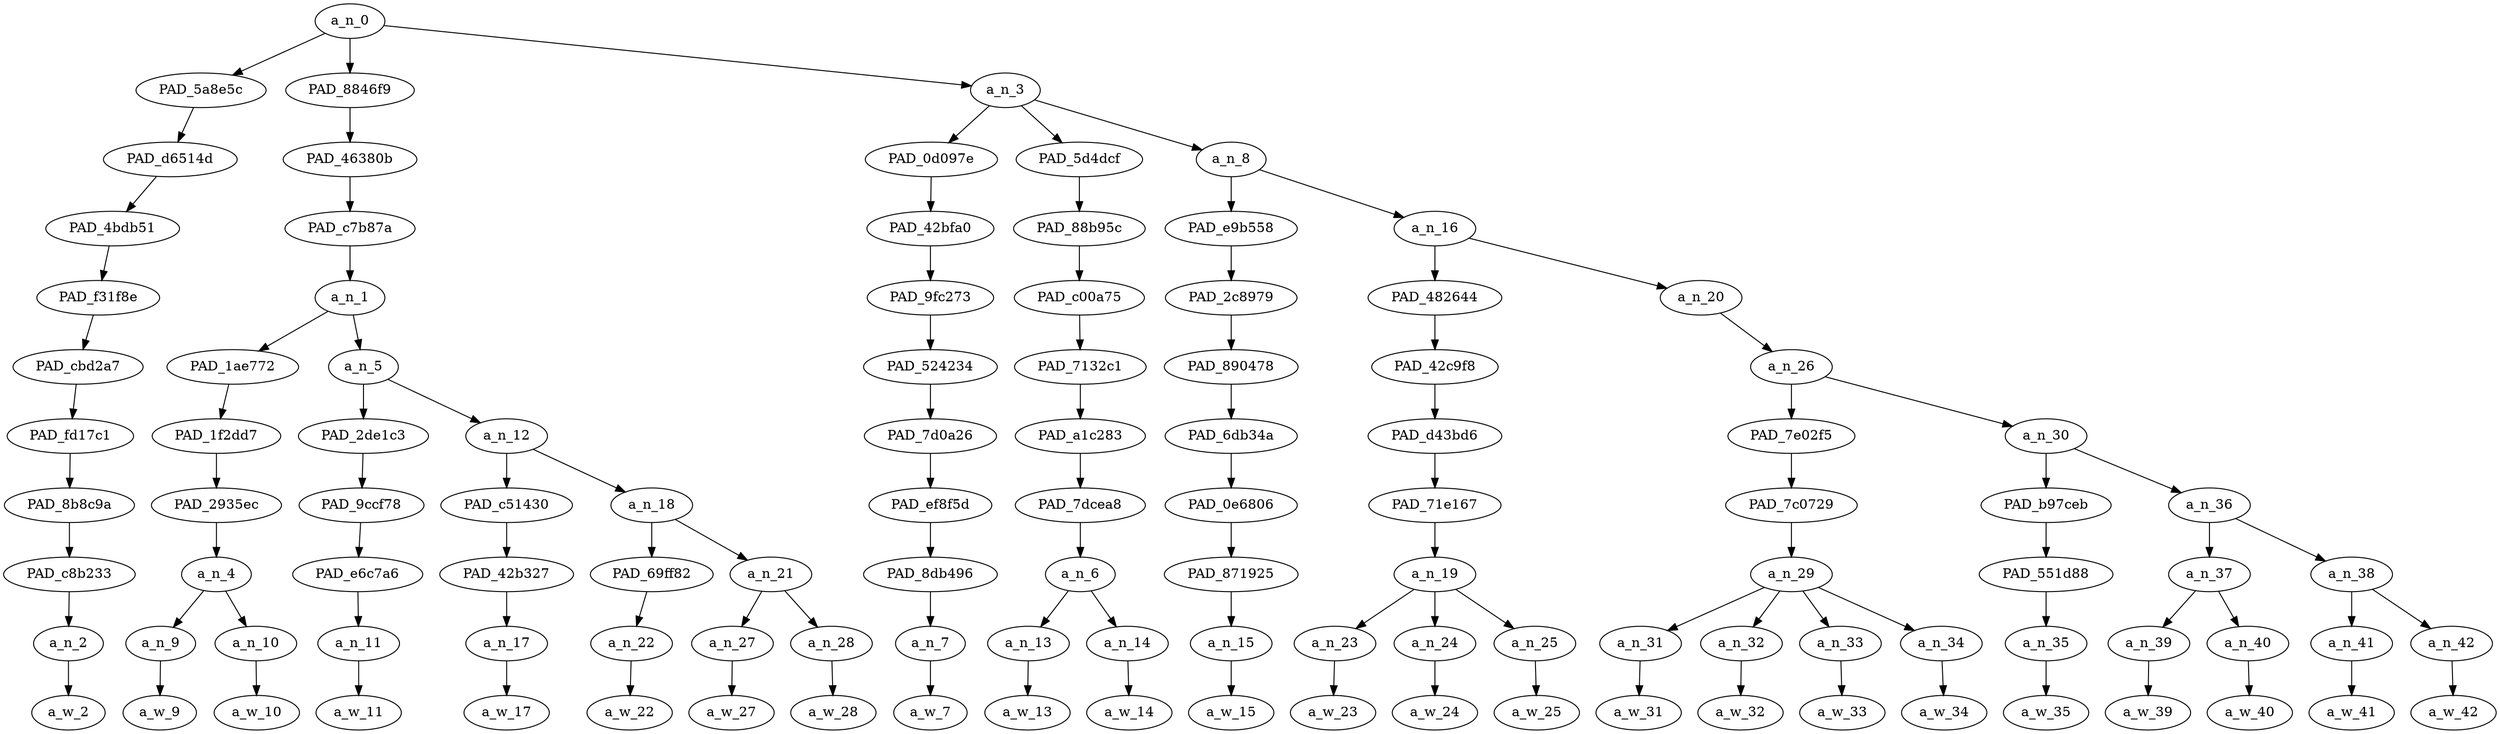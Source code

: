 strict digraph "" {
	a_n_0	[div_dir=1,
		index=0,
		level=10,
		pos="6.465277777777779,10!",
		text_span="[0, 1, 2, 3, 4, 5, 6, 7, 8, 9, 10, 11, 12, 13, 14, 15, 16, 17, 18, 19, 20, 21, 22, 23]",
		value=0.99999999];
	PAD_5a8e5c	[div_dir=1,
		index=1,
		level=9,
		pos="7.0,9!",
		text_span="[7]",
		value=0.02685446];
	a_n_0 -> PAD_5a8e5c;
	PAD_8846f9	[div_dir=1,
		index=0,
		level=9,
		pos="1.78125,9!",
		text_span="[0, 1, 2, 3, 4, 5, 6]",
		value=0.24077238];
	a_n_0 -> PAD_8846f9;
	a_n_3	[div_dir=1,
		index=2,
		level=9,
		pos="10.614583333333334,9!",
		text_span="[8, 9, 10, 11, 12, 13, 14, 15, 16, 17, 18, 19, 20, 21, 22, 23]",
		value=0.73118008];
	a_n_0 -> a_n_3;
	PAD_d6514d	[div_dir=1,
		index=1,
		level=8,
		pos="7.0,8!",
		text_span="[7]",
		value=0.02685446];
	PAD_5a8e5c -> PAD_d6514d;
	PAD_4bdb51	[div_dir=1,
		index=1,
		level=7,
		pos="7.0,7!",
		text_span="[7]",
		value=0.02685446];
	PAD_d6514d -> PAD_4bdb51;
	PAD_f31f8e	[div_dir=1,
		index=1,
		level=6,
		pos="7.0,6!",
		text_span="[7]",
		value=0.02685446];
	PAD_4bdb51 -> PAD_f31f8e;
	PAD_cbd2a7	[div_dir=1,
		index=2,
		level=5,
		pos="7.0,5!",
		text_span="[7]",
		value=0.02685446];
	PAD_f31f8e -> PAD_cbd2a7;
	PAD_fd17c1	[div_dir=1,
		index=3,
		level=4,
		pos="7.0,4!",
		text_span="[7]",
		value=0.02685446];
	PAD_cbd2a7 -> PAD_fd17c1;
	PAD_8b8c9a	[div_dir=1,
		index=4,
		level=3,
		pos="7.0,3!",
		text_span="[7]",
		value=0.02685446];
	PAD_fd17c1 -> PAD_8b8c9a;
	PAD_c8b233	[div_dir=1,
		index=5,
		level=2,
		pos="7.0,2!",
		text_span="[7]",
		value=0.02685446];
	PAD_8b8c9a -> PAD_c8b233;
	a_n_2	[div_dir=1,
		index=7,
		level=1,
		pos="7.0,1!",
		text_span="[7]",
		value=0.02685446];
	PAD_c8b233 -> a_n_2;
	a_w_2	[div_dir=0,
		index=7,
		level=0,
		pos="7,0!",
		text_span="[7]",
		value=but];
	a_n_2 -> a_w_2;
	PAD_46380b	[div_dir=1,
		index=0,
		level=8,
		pos="1.78125,8!",
		text_span="[0, 1, 2, 3, 4, 5, 6]",
		value=0.24077238];
	PAD_8846f9 -> PAD_46380b;
	PAD_c7b87a	[div_dir=1,
		index=0,
		level=7,
		pos="1.78125,7!",
		text_span="[0, 1, 2, 3, 4, 5, 6]",
		value=0.24077238];
	PAD_46380b -> PAD_c7b87a;
	a_n_1	[div_dir=1,
		index=0,
		level=6,
		pos="1.78125,6!",
		text_span="[0, 1, 2, 3, 4, 5, 6]",
		value=0.24077238];
	PAD_c7b87a -> a_n_1;
	PAD_1ae772	[div_dir=1,
		index=0,
		level=5,
		pos="0.5,5!",
		text_span="[0, 1]",
		value=0.07353356];
	a_n_1 -> PAD_1ae772;
	a_n_5	[div_dir=1,
		index=1,
		level=5,
		pos="3.0625,5!",
		text_span="[2, 3, 4, 5, 6]",
		value=0.16669537];
	a_n_1 -> a_n_5;
	PAD_1f2dd7	[div_dir=1,
		index=0,
		level=4,
		pos="0.5,4!",
		text_span="[0, 1]",
		value=0.07353356];
	PAD_1ae772 -> PAD_1f2dd7;
	PAD_2935ec	[div_dir=1,
		index=0,
		level=3,
		pos="0.5,3!",
		text_span="[0, 1]",
		value=0.07353356];
	PAD_1f2dd7 -> PAD_2935ec;
	a_n_4	[div_dir=1,
		index=0,
		level=2,
		pos="0.5,2!",
		text_span="[0, 1]",
		value=0.07353356];
	PAD_2935ec -> a_n_4;
	a_n_9	[div_dir=1,
		index=0,
		level=1,
		pos="0.0,1!",
		text_span="[0]",
		value=0.03913506];
	a_n_4 -> a_n_9;
	a_n_10	[div_dir=1,
		index=1,
		level=1,
		pos="1.0,1!",
		text_span="[1]",
		value=0.03403881];
	a_n_4 -> a_n_10;
	a_w_9	[div_dir=0,
		index=0,
		level=0,
		pos="0,0!",
		text_span="[0]",
		value=nobody];
	a_n_9 -> a_w_9;
	a_w_10	[div_dir=0,
		index=1,
		level=0,
		pos="1,0!",
		text_span="[1]",
		value=else];
	a_n_10 -> a_w_10;
	PAD_2de1c3	[div_dir=1,
		index=1,
		level=4,
		pos="2.0,4!",
		text_span="[2]",
		value=0.02908246];
	a_n_5 -> PAD_2de1c3;
	a_n_12	[div_dir=1,
		index=2,
		level=4,
		pos="4.125,4!",
		text_span="[3, 4, 5, 6]",
		value=0.13719824];
	a_n_5 -> a_n_12;
	PAD_9ccf78	[div_dir=1,
		index=1,
		level=3,
		pos="2.0,3!",
		text_span="[2]",
		value=0.02908246];
	PAD_2de1c3 -> PAD_9ccf78;
	PAD_e6c7a6	[div_dir=1,
		index=1,
		level=2,
		pos="2.0,2!",
		text_span="[2]",
		value=0.02908246];
	PAD_9ccf78 -> PAD_e6c7a6;
	a_n_11	[div_dir=1,
		index=2,
		level=1,
		pos="2.0,1!",
		text_span="[2]",
		value=0.02908246];
	PAD_e6c7a6 -> a_n_11;
	a_w_11	[div_dir=0,
		index=2,
		level=0,
		pos="2,0!",
		text_span="[2]",
		value=would];
	a_n_11 -> a_w_11;
	PAD_c51430	[div_dir=1,
		index=2,
		level=3,
		pos="3.0,3!",
		text_span="[3]",
		value=0.03026622];
	a_n_12 -> PAD_c51430;
	a_n_18	[div_dir=1,
		index=3,
		level=3,
		pos="5.25,3!",
		text_span="[4, 5, 6]",
		value=0.10655317];
	a_n_12 -> a_n_18;
	PAD_42b327	[div_dir=1,
		index=2,
		level=2,
		pos="3.0,2!",
		text_span="[3]",
		value=0.03026622];
	PAD_c51430 -> PAD_42b327;
	a_n_17	[div_dir=1,
		index=3,
		level=1,
		pos="3.0,1!",
		text_span="[3]",
		value=0.03026622];
	PAD_42b327 -> a_n_17;
	a_w_17	[div_dir=0,
		index=3,
		level=0,
		pos="3,0!",
		text_span="[3]",
		value=find];
	a_n_17 -> a_w_17;
	PAD_69ff82	[div_dir=1,
		index=4,
		level=2,
		pos="6.0,2!",
		text_span="[6]",
		value=0.03377933];
	a_n_18 -> PAD_69ff82;
	a_n_21	[div_dir=1,
		index=3,
		level=2,
		pos="4.5,2!",
		text_span="[4, 5]",
		value=0.07243560];
	a_n_18 -> a_n_21;
	a_n_22	[div_dir=1,
		index=6,
		level=1,
		pos="6.0,1!",
		text_span="[6]",
		value=0.03377933];
	PAD_69ff82 -> a_n_22;
	a_w_22	[div_dir=0,
		index=6,
		level=0,
		pos="6,0!",
		text_span="[6]",
		value=attractive];
	a_n_22 -> a_w_22;
	a_n_27	[div_dir=1,
		index=4,
		level=1,
		pos="4.0,1!",
		text_span="[4]",
		value=0.03124475];
	a_n_21 -> a_n_27;
	a_n_28	[div_dir=1,
		index=5,
		level=1,
		pos="5.0,1!",
		text_span="[5]",
		value=0.04082991];
	a_n_21 -> a_n_28;
	a_w_27	[div_dir=0,
		index=4,
		level=0,
		pos="4,0!",
		text_span="[4]",
		value=these];
	a_n_27 -> a_w_27;
	a_w_28	[div_dir=0,
		index=5,
		level=0,
		pos="5,0!",
		text_span="[5]",
		value=women];
	a_n_28 -> a_w_28;
	PAD_0d097e	[div_dir=1,
		index=3,
		level=8,
		pos="10.0,8!",
		text_span="[10]",
		value=0.03649791];
	a_n_3 -> PAD_0d097e;
	PAD_5d4dcf	[div_dir=1,
		index=2,
		level=8,
		pos="8.5,8!",
		text_span="[8, 9]",
		value=0.21873138];
	a_n_3 -> PAD_5d4dcf;
	a_n_8	[div_dir=1,
		index=4,
		level=8,
		pos="13.34375,8!",
		text_span="[11, 12, 13, 14, 15, 16, 17, 18, 19, 20, 21, 22, 23]",
		value=0.47490617];
	a_n_3 -> a_n_8;
	PAD_42bfa0	[div_dir=1,
		index=3,
		level=7,
		pos="10.0,7!",
		text_span="[10]",
		value=0.03649791];
	PAD_0d097e -> PAD_42bfa0;
	PAD_9fc273	[div_dir=1,
		index=3,
		level=6,
		pos="10.0,6!",
		text_span="[10]",
		value=0.03649791];
	PAD_42bfa0 -> PAD_9fc273;
	PAD_524234	[div_dir=1,
		index=4,
		level=5,
		pos="10.0,5!",
		text_span="[10]",
		value=0.03649791];
	PAD_9fc273 -> PAD_524234;
	PAD_7d0a26	[div_dir=1,
		index=5,
		level=4,
		pos="10.0,4!",
		text_span="[10]",
		value=0.03649791];
	PAD_524234 -> PAD_7d0a26;
	PAD_ef8f5d	[div_dir=1,
		index=6,
		level=3,
		pos="10.0,3!",
		text_span="[10]",
		value=0.03649791];
	PAD_7d0a26 -> PAD_ef8f5d;
	PAD_8db496	[div_dir=1,
		index=7,
		level=2,
		pos="10.0,2!",
		text_span="[10]",
		value=0.03649791];
	PAD_ef8f5d -> PAD_8db496;
	a_n_7	[div_dir=1,
		index=10,
		level=1,
		pos="10.0,1!",
		text_span="[10]",
		value=0.03649791];
	PAD_8db496 -> a_n_7;
	a_w_7	[div_dir=0,
		index=10,
		level=0,
		pos="10,0!",
		text_span="[10]",
		value=routinely];
	a_n_7 -> a_w_7;
	PAD_88b95c	[div_dir=1,
		index=2,
		level=7,
		pos="8.5,7!",
		text_span="[8, 9]",
		value=0.21873138];
	PAD_5d4dcf -> PAD_88b95c;
	PAD_c00a75	[div_dir=1,
		index=2,
		level=6,
		pos="8.5,6!",
		text_span="[8, 9]",
		value=0.21873138];
	PAD_88b95c -> PAD_c00a75;
	PAD_7132c1	[div_dir=1,
		index=3,
		level=5,
		pos="8.5,5!",
		text_span="[8, 9]",
		value=0.21873138];
	PAD_c00a75 -> PAD_7132c1;
	PAD_a1c283	[div_dir=1,
		index=4,
		level=4,
		pos="8.5,4!",
		text_span="[8, 9]",
		value=0.21873138];
	PAD_7132c1 -> PAD_a1c283;
	PAD_7dcea8	[div_dir=1,
		index=5,
		level=3,
		pos="8.5,3!",
		text_span="[8, 9]",
		value=0.21873138];
	PAD_a1c283 -> PAD_7dcea8;
	a_n_6	[div_dir=1,
		index=6,
		level=2,
		pos="8.5,2!",
		text_span="[8, 9]",
		value=0.21873138];
	PAD_7dcea8 -> a_n_6;
	a_n_13	[div_dir=1,
		index=8,
		level=1,
		pos="8.0,1!",
		text_span="[8]",
		value=0.03285598];
	a_n_6 -> a_n_13;
	a_n_14	[div_dir=1,
		index=9,
		level=1,
		pos="9.0,1!",
		text_span="[9]",
		value=0.18503940];
	a_n_6 -> a_n_14;
	a_w_13	[div_dir=0,
		index=8,
		level=0,
		pos="8,0!",
		text_span="[8]",
		value=the];
	a_n_13 -> a_w_13;
	a_w_14	[div_dir=0,
		index=9,
		level=0,
		pos="9,0!",
		text_span="[9]",
		value=muzzies];
	a_n_14 -> a_w_14;
	PAD_e9b558	[div_dir=1,
		index=4,
		level=7,
		pos="11.0,7!",
		text_span="[11]",
		value=0.04832278];
	a_n_8 -> PAD_e9b558;
	a_n_16	[div_dir=1,
		index=5,
		level=7,
		pos="15.6875,7!",
		text_span="[12, 13, 14, 15, 16, 17, 18, 19, 20, 21, 22, 23]",
		value=0.42588152];
	a_n_8 -> a_n_16;
	PAD_2c8979	[div_dir=1,
		index=4,
		level=6,
		pos="11.0,6!",
		text_span="[11]",
		value=0.04832278];
	PAD_e9b558 -> PAD_2c8979;
	PAD_890478	[div_dir=1,
		index=5,
		level=5,
		pos="11.0,5!",
		text_span="[11]",
		value=0.04832278];
	PAD_2c8979 -> PAD_890478;
	PAD_6db34a	[div_dir=1,
		index=6,
		level=4,
		pos="11.0,4!",
		text_span="[11]",
		value=0.04832278];
	PAD_890478 -> PAD_6db34a;
	PAD_0e6806	[div_dir=1,
		index=7,
		level=3,
		pos="11.0,3!",
		text_span="[11]",
		value=0.04832278];
	PAD_6db34a -> PAD_0e6806;
	PAD_871925	[div_dir=1,
		index=8,
		level=2,
		pos="11.0,2!",
		text_span="[11]",
		value=0.04832278];
	PAD_0e6806 -> PAD_871925;
	a_n_15	[div_dir=1,
		index=11,
		level=1,
		pos="11.0,1!",
		text_span="[11]",
		value=0.04832278];
	PAD_871925 -> a_n_15;
	a_w_15	[div_dir=0,
		index=11,
		level=0,
		pos="11,0!",
		text_span="[11]",
		value=fuck];
	a_n_15 -> a_w_15;
	PAD_482644	[div_dir=1,
		index=5,
		level=6,
		pos="13.0,6!",
		text_span="[12, 13, 14]",
		value=0.10823054];
	a_n_16 -> PAD_482644;
	a_n_20	[div_dir=1,
		index=6,
		level=6,
		pos="18.375,6!",
		text_span="[15, 16, 17, 18, 19, 20, 21, 22, 23]",
		value=0.31705454];
	a_n_16 -> a_n_20;
	PAD_42c9f8	[div_dir=1,
		index=6,
		level=5,
		pos="13.0,5!",
		text_span="[12, 13, 14]",
		value=0.10823054];
	PAD_482644 -> PAD_42c9f8;
	PAD_d43bd6	[div_dir=1,
		index=7,
		level=4,
		pos="13.0,4!",
		text_span="[12, 13, 14]",
		value=0.10823054];
	PAD_42c9f8 -> PAD_d43bd6;
	PAD_71e167	[div_dir=1,
		index=8,
		level=3,
		pos="13.0,3!",
		text_span="[12, 13, 14]",
		value=0.10823054];
	PAD_d43bd6 -> PAD_71e167;
	a_n_19	[div_dir=1,
		index=9,
		level=2,
		pos="13.0,2!",
		text_span="[12, 13, 14]",
		value=0.10823054];
	PAD_71e167 -> a_n_19;
	a_n_23	[div_dir=1,
		index=12,
		level=1,
		pos="12.0,1!",
		text_span="[12]",
		value=0.04871159];
	a_n_19 -> a_n_23;
	a_n_24	[div_dir=1,
		index=13,
		level=1,
		pos="13.0,1!",
		text_span="[13]",
		value=0.02619371];
	a_n_19 -> a_n_24;
	a_n_25	[div_dir=1,
		index=14,
		level=1,
		pos="14.0,1!",
		text_span="[14]",
		value=0.03301323];
	a_n_19 -> a_n_25;
	a_w_23	[div_dir=0,
		index=12,
		level=0,
		pos="12,0!",
		text_span="[12]",
		value=sheep];
	a_n_23 -> a_w_23;
	a_w_24	[div_dir=0,
		index=13,
		level=0,
		pos="13,0!",
		text_span="[13]",
		value=and];
	a_n_24 -> a_w_24;
	a_w_25	[div_dir=0,
		index=14,
		level=0,
		pos="14,0!",
		text_span="[14]",
		value=goats];
	a_n_25 -> a_w_25;
	a_n_26	[div_dir=1,
		index=7,
		level=5,
		pos="18.375,5!",
		text_span="[15, 16, 17, 18, 19, 20, 21, 22, 23]",
		value=0.31654567];
	a_n_20 -> a_n_26;
	PAD_7e02f5	[div_dir=1,
		index=8,
		level=4,
		pos="16.5,4!",
		text_span="[15, 16, 17, 18]",
		value=0.16362914];
	a_n_26 -> PAD_7e02f5;
	a_n_30	[div_dir=1,
		index=9,
		level=4,
		pos="20.25,4!",
		text_span="[19, 20, 21, 22, 23]",
		value=0.15240765];
	a_n_26 -> a_n_30;
	PAD_7c0729	[div_dir=1,
		index=9,
		level=3,
		pos="16.5,3!",
		text_span="[15, 16, 17, 18]",
		value=0.16362914];
	PAD_7e02f5 -> PAD_7c0729;
	a_n_29	[div_dir=1,
		index=10,
		level=2,
		pos="16.5,2!",
		text_span="[15, 16, 17, 18]",
		value=0.16362914];
	PAD_7c0729 -> a_n_29;
	a_n_31	[div_dir=1,
		index=15,
		level=1,
		pos="15.0,1!",
		text_span="[15]",
		value=0.03394098];
	a_n_29 -> a_n_31;
	a_n_32	[div_dir=1,
		index=16,
		level=1,
		pos="16.0,1!",
		text_span="[16]",
		value=0.04976726];
	a_n_29 -> a_n_32;
	a_n_33	[div_dir=1,
		index=17,
		level=1,
		pos="17.0,1!",
		text_span="[17]",
		value=0.04139312];
	a_n_29 -> a_n_33;
	a_n_34	[div_dir=1,
		index=18,
		level=1,
		pos="18.0,1!",
		text_span="[18]",
		value=0.03807957];
	a_n_29 -> a_n_34;
	a_w_31	[div_dir=0,
		index=15,
		level=0,
		pos="15,0!",
		text_span="[15]",
		value=an];
	a_n_31 -> a_w_31;
	a_w_32	[div_dir=0,
		index=16,
		level=0,
		pos="16,0!",
		text_span="[16]",
		value=ugly];
	a_n_32 -> a_w_32;
	a_w_33	[div_dir=0,
		index=17,
		level=0,
		pos="17,0!",
		text_span="[17]",
		value=old];
	a_n_33 -> a_w_33;
	a_w_34	[div_dir=0,
		index=18,
		level=0,
		pos="18,0!",
		text_span="[18]",
		value=woman];
	a_n_34 -> a_w_34;
	PAD_b97ceb	[div_dir=1,
		index=10,
		level=3,
		pos="19.0,3!",
		text_span="[19]",
		value=0.02881269];
	a_n_30 -> PAD_b97ceb;
	a_n_36	[div_dir=1,
		index=11,
		level=3,
		pos="21.5,3!",
		text_span="[20, 21, 22, 23]",
		value=0.12331489];
	a_n_30 -> a_n_36;
	PAD_551d88	[div_dir=1,
		index=11,
		level=2,
		pos="19.0,2!",
		text_span="[19]",
		value=0.02881269];
	PAD_b97ceb -> PAD_551d88;
	a_n_35	[div_dir=1,
		index=19,
		level=1,
		pos="19.0,1!",
		text_span="[19]",
		value=0.02881269];
	PAD_551d88 -> a_n_35;
	a_w_35	[div_dir=0,
		index=19,
		level=0,
		pos="19,0!",
		text_span="[19]",
		value=is];
	a_n_35 -> a_w_35;
	a_n_37	[div_dir=1,
		index=12,
		level=2,
		pos="20.5,2!",
		text_span="[20, 21]",
		value=0.06083989];
	a_n_36 -> a_n_37;
	a_n_38	[div_dir=1,
		index=13,
		level=2,
		pos="22.5,2!",
		text_span="[22, 23]",
		value=0.06220860];
	a_n_36 -> a_n_38;
	a_n_39	[div_dir=1,
		index=20,
		level=1,
		pos="20.0,1!",
		text_span="[20]",
		value=0.02811741];
	a_n_37 -> a_n_39;
	a_n_40	[div_dir=-1,
		index=21,
		level=1,
		pos="21.0,1!",
		text_span="[21]",
		value=0.03256106];
	a_n_37 -> a_n_40;
	a_w_39	[div_dir=0,
		index=20,
		level=0,
		pos="20,0!",
		text_span="[20]",
		value=a];
	a_n_39 -> a_w_39;
	a_w_40	[div_dir=0,
		index=21,
		level=0,
		pos="21,0!",
		text_span="[21]",
		value=treat];
	a_n_40 -> a_w_40;
	a_n_41	[div_dir=1,
		index=22,
		level=1,
		pos="22.0,1!",
		text_span="[22]",
		value=0.02552667];
	a_n_38 -> a_n_41;
	a_n_42	[div_dir=1,
		index=23,
		level=1,
		pos="23.0,1!",
		text_span="[23]",
		value=0.03646635];
	a_n_38 -> a_n_42;
	a_w_41	[div_dir=0,
		index=22,
		level=0,
		pos="22,0!",
		text_span="[22]",
		value=to];
	a_n_41 -> a_w_41;
	a_w_42	[div_dir=0,
		index=23,
		level=0,
		pos="23,0!",
		text_span="[23]",
		value=them];
	a_n_42 -> a_w_42;
}
